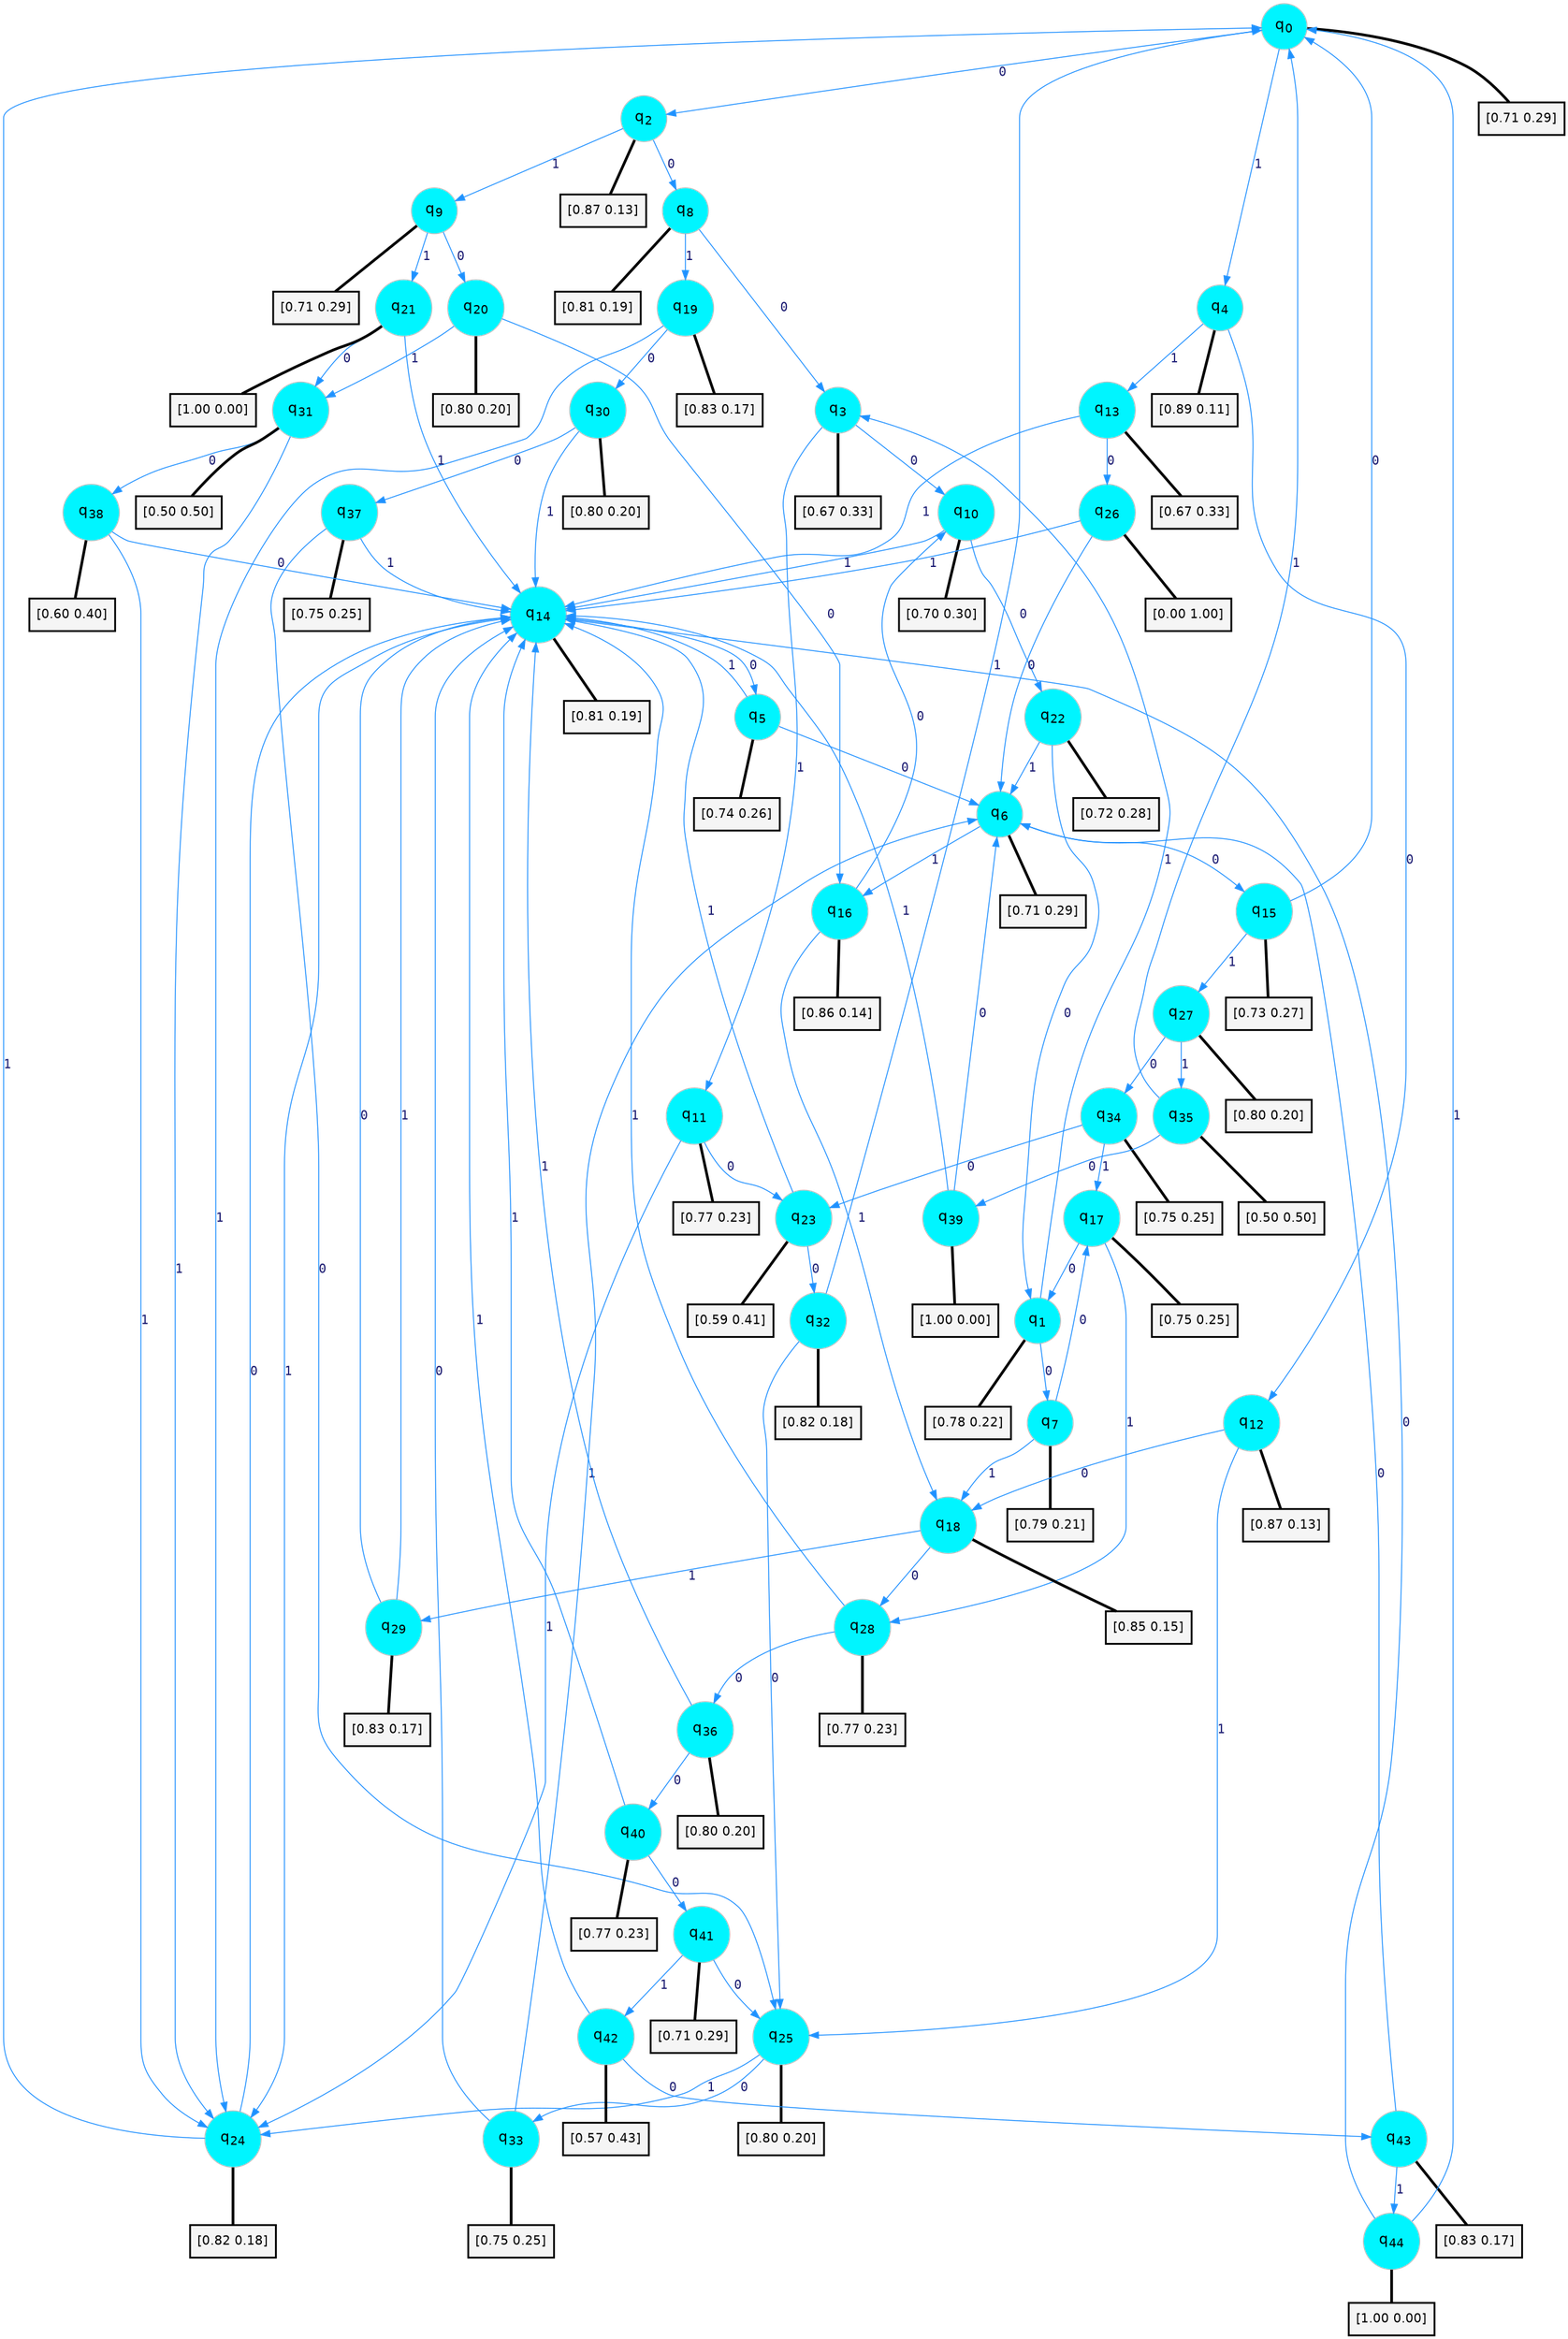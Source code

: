 digraph G {
graph [
bgcolor=transparent, dpi=300, rankdir=TD, size="40,25"];
node [
color=gray, fillcolor=turquoise1, fontcolor=black, fontname=Helvetica, fontsize=16, fontweight=bold, shape=circle, style=filled];
edge [
arrowsize=1, color=dodgerblue1, fontcolor=midnightblue, fontname=courier, fontweight=bold, penwidth=1, style=solid, weight=20];
0[label=<q<SUB>0</SUB>>];
1[label=<q<SUB>1</SUB>>];
2[label=<q<SUB>2</SUB>>];
3[label=<q<SUB>3</SUB>>];
4[label=<q<SUB>4</SUB>>];
5[label=<q<SUB>5</SUB>>];
6[label=<q<SUB>6</SUB>>];
7[label=<q<SUB>7</SUB>>];
8[label=<q<SUB>8</SUB>>];
9[label=<q<SUB>9</SUB>>];
10[label=<q<SUB>10</SUB>>];
11[label=<q<SUB>11</SUB>>];
12[label=<q<SUB>12</SUB>>];
13[label=<q<SUB>13</SUB>>];
14[label=<q<SUB>14</SUB>>];
15[label=<q<SUB>15</SUB>>];
16[label=<q<SUB>16</SUB>>];
17[label=<q<SUB>17</SUB>>];
18[label=<q<SUB>18</SUB>>];
19[label=<q<SUB>19</SUB>>];
20[label=<q<SUB>20</SUB>>];
21[label=<q<SUB>21</SUB>>];
22[label=<q<SUB>22</SUB>>];
23[label=<q<SUB>23</SUB>>];
24[label=<q<SUB>24</SUB>>];
25[label=<q<SUB>25</SUB>>];
26[label=<q<SUB>26</SUB>>];
27[label=<q<SUB>27</SUB>>];
28[label=<q<SUB>28</SUB>>];
29[label=<q<SUB>29</SUB>>];
30[label=<q<SUB>30</SUB>>];
31[label=<q<SUB>31</SUB>>];
32[label=<q<SUB>32</SUB>>];
33[label=<q<SUB>33</SUB>>];
34[label=<q<SUB>34</SUB>>];
35[label=<q<SUB>35</SUB>>];
36[label=<q<SUB>36</SUB>>];
37[label=<q<SUB>37</SUB>>];
38[label=<q<SUB>38</SUB>>];
39[label=<q<SUB>39</SUB>>];
40[label=<q<SUB>40</SUB>>];
41[label=<q<SUB>41</SUB>>];
42[label=<q<SUB>42</SUB>>];
43[label=<q<SUB>43</SUB>>];
44[label=<q<SUB>44</SUB>>];
45[label="[0.71 0.29]", shape=box,fontcolor=black, fontname=Helvetica, fontsize=14, penwidth=2, fillcolor=whitesmoke,color=black];
46[label="[0.78 0.22]", shape=box,fontcolor=black, fontname=Helvetica, fontsize=14, penwidth=2, fillcolor=whitesmoke,color=black];
47[label="[0.87 0.13]", shape=box,fontcolor=black, fontname=Helvetica, fontsize=14, penwidth=2, fillcolor=whitesmoke,color=black];
48[label="[0.67 0.33]", shape=box,fontcolor=black, fontname=Helvetica, fontsize=14, penwidth=2, fillcolor=whitesmoke,color=black];
49[label="[0.89 0.11]", shape=box,fontcolor=black, fontname=Helvetica, fontsize=14, penwidth=2, fillcolor=whitesmoke,color=black];
50[label="[0.74 0.26]", shape=box,fontcolor=black, fontname=Helvetica, fontsize=14, penwidth=2, fillcolor=whitesmoke,color=black];
51[label="[0.71 0.29]", shape=box,fontcolor=black, fontname=Helvetica, fontsize=14, penwidth=2, fillcolor=whitesmoke,color=black];
52[label="[0.79 0.21]", shape=box,fontcolor=black, fontname=Helvetica, fontsize=14, penwidth=2, fillcolor=whitesmoke,color=black];
53[label="[0.81 0.19]", shape=box,fontcolor=black, fontname=Helvetica, fontsize=14, penwidth=2, fillcolor=whitesmoke,color=black];
54[label="[0.71 0.29]", shape=box,fontcolor=black, fontname=Helvetica, fontsize=14, penwidth=2, fillcolor=whitesmoke,color=black];
55[label="[0.70 0.30]", shape=box,fontcolor=black, fontname=Helvetica, fontsize=14, penwidth=2, fillcolor=whitesmoke,color=black];
56[label="[0.77 0.23]", shape=box,fontcolor=black, fontname=Helvetica, fontsize=14, penwidth=2, fillcolor=whitesmoke,color=black];
57[label="[0.87 0.13]", shape=box,fontcolor=black, fontname=Helvetica, fontsize=14, penwidth=2, fillcolor=whitesmoke,color=black];
58[label="[0.67 0.33]", shape=box,fontcolor=black, fontname=Helvetica, fontsize=14, penwidth=2, fillcolor=whitesmoke,color=black];
59[label="[0.81 0.19]", shape=box,fontcolor=black, fontname=Helvetica, fontsize=14, penwidth=2, fillcolor=whitesmoke,color=black];
60[label="[0.73 0.27]", shape=box,fontcolor=black, fontname=Helvetica, fontsize=14, penwidth=2, fillcolor=whitesmoke,color=black];
61[label="[0.86 0.14]", shape=box,fontcolor=black, fontname=Helvetica, fontsize=14, penwidth=2, fillcolor=whitesmoke,color=black];
62[label="[0.75 0.25]", shape=box,fontcolor=black, fontname=Helvetica, fontsize=14, penwidth=2, fillcolor=whitesmoke,color=black];
63[label="[0.85 0.15]", shape=box,fontcolor=black, fontname=Helvetica, fontsize=14, penwidth=2, fillcolor=whitesmoke,color=black];
64[label="[0.83 0.17]", shape=box,fontcolor=black, fontname=Helvetica, fontsize=14, penwidth=2, fillcolor=whitesmoke,color=black];
65[label="[0.80 0.20]", shape=box,fontcolor=black, fontname=Helvetica, fontsize=14, penwidth=2, fillcolor=whitesmoke,color=black];
66[label="[1.00 0.00]", shape=box,fontcolor=black, fontname=Helvetica, fontsize=14, penwidth=2, fillcolor=whitesmoke,color=black];
67[label="[0.72 0.28]", shape=box,fontcolor=black, fontname=Helvetica, fontsize=14, penwidth=2, fillcolor=whitesmoke,color=black];
68[label="[0.59 0.41]", shape=box,fontcolor=black, fontname=Helvetica, fontsize=14, penwidth=2, fillcolor=whitesmoke,color=black];
69[label="[0.82 0.18]", shape=box,fontcolor=black, fontname=Helvetica, fontsize=14, penwidth=2, fillcolor=whitesmoke,color=black];
70[label="[0.80 0.20]", shape=box,fontcolor=black, fontname=Helvetica, fontsize=14, penwidth=2, fillcolor=whitesmoke,color=black];
71[label="[0.00 1.00]", shape=box,fontcolor=black, fontname=Helvetica, fontsize=14, penwidth=2, fillcolor=whitesmoke,color=black];
72[label="[0.80 0.20]", shape=box,fontcolor=black, fontname=Helvetica, fontsize=14, penwidth=2, fillcolor=whitesmoke,color=black];
73[label="[0.77 0.23]", shape=box,fontcolor=black, fontname=Helvetica, fontsize=14, penwidth=2, fillcolor=whitesmoke,color=black];
74[label="[0.83 0.17]", shape=box,fontcolor=black, fontname=Helvetica, fontsize=14, penwidth=2, fillcolor=whitesmoke,color=black];
75[label="[0.80 0.20]", shape=box,fontcolor=black, fontname=Helvetica, fontsize=14, penwidth=2, fillcolor=whitesmoke,color=black];
76[label="[0.50 0.50]", shape=box,fontcolor=black, fontname=Helvetica, fontsize=14, penwidth=2, fillcolor=whitesmoke,color=black];
77[label="[0.82 0.18]", shape=box,fontcolor=black, fontname=Helvetica, fontsize=14, penwidth=2, fillcolor=whitesmoke,color=black];
78[label="[0.75 0.25]", shape=box,fontcolor=black, fontname=Helvetica, fontsize=14, penwidth=2, fillcolor=whitesmoke,color=black];
79[label="[0.75 0.25]", shape=box,fontcolor=black, fontname=Helvetica, fontsize=14, penwidth=2, fillcolor=whitesmoke,color=black];
80[label="[0.50 0.50]", shape=box,fontcolor=black, fontname=Helvetica, fontsize=14, penwidth=2, fillcolor=whitesmoke,color=black];
81[label="[0.80 0.20]", shape=box,fontcolor=black, fontname=Helvetica, fontsize=14, penwidth=2, fillcolor=whitesmoke,color=black];
82[label="[0.75 0.25]", shape=box,fontcolor=black, fontname=Helvetica, fontsize=14, penwidth=2, fillcolor=whitesmoke,color=black];
83[label="[0.60 0.40]", shape=box,fontcolor=black, fontname=Helvetica, fontsize=14, penwidth=2, fillcolor=whitesmoke,color=black];
84[label="[1.00 0.00]", shape=box,fontcolor=black, fontname=Helvetica, fontsize=14, penwidth=2, fillcolor=whitesmoke,color=black];
85[label="[0.77 0.23]", shape=box,fontcolor=black, fontname=Helvetica, fontsize=14, penwidth=2, fillcolor=whitesmoke,color=black];
86[label="[0.71 0.29]", shape=box,fontcolor=black, fontname=Helvetica, fontsize=14, penwidth=2, fillcolor=whitesmoke,color=black];
87[label="[0.57 0.43]", shape=box,fontcolor=black, fontname=Helvetica, fontsize=14, penwidth=2, fillcolor=whitesmoke,color=black];
88[label="[0.83 0.17]", shape=box,fontcolor=black, fontname=Helvetica, fontsize=14, penwidth=2, fillcolor=whitesmoke,color=black];
89[label="[1.00 0.00]", shape=box,fontcolor=black, fontname=Helvetica, fontsize=14, penwidth=2, fillcolor=whitesmoke,color=black];
0->2 [label=0];
0->4 [label=1];
0->45 [arrowhead=none, penwidth=3,color=black];
1->7 [label=0];
1->3 [label=1];
1->46 [arrowhead=none, penwidth=3,color=black];
2->8 [label=0];
2->9 [label=1];
2->47 [arrowhead=none, penwidth=3,color=black];
3->10 [label=0];
3->11 [label=1];
3->48 [arrowhead=none, penwidth=3,color=black];
4->12 [label=0];
4->13 [label=1];
4->49 [arrowhead=none, penwidth=3,color=black];
5->6 [label=0];
5->14 [label=1];
5->50 [arrowhead=none, penwidth=3,color=black];
6->15 [label=0];
6->16 [label=1];
6->51 [arrowhead=none, penwidth=3,color=black];
7->17 [label=0];
7->18 [label=1];
7->52 [arrowhead=none, penwidth=3,color=black];
8->3 [label=0];
8->19 [label=1];
8->53 [arrowhead=none, penwidth=3,color=black];
9->20 [label=0];
9->21 [label=1];
9->54 [arrowhead=none, penwidth=3,color=black];
10->22 [label=0];
10->14 [label=1];
10->55 [arrowhead=none, penwidth=3,color=black];
11->23 [label=0];
11->24 [label=1];
11->56 [arrowhead=none, penwidth=3,color=black];
12->18 [label=0];
12->25 [label=1];
12->57 [arrowhead=none, penwidth=3,color=black];
13->26 [label=0];
13->14 [label=1];
13->58 [arrowhead=none, penwidth=3,color=black];
14->5 [label=0];
14->24 [label=1];
14->59 [arrowhead=none, penwidth=3,color=black];
15->0 [label=0];
15->27 [label=1];
15->60 [arrowhead=none, penwidth=3,color=black];
16->10 [label=0];
16->18 [label=1];
16->61 [arrowhead=none, penwidth=3,color=black];
17->1 [label=0];
17->28 [label=1];
17->62 [arrowhead=none, penwidth=3,color=black];
18->28 [label=0];
18->29 [label=1];
18->63 [arrowhead=none, penwidth=3,color=black];
19->30 [label=0];
19->24 [label=1];
19->64 [arrowhead=none, penwidth=3,color=black];
20->16 [label=0];
20->31 [label=1];
20->65 [arrowhead=none, penwidth=3,color=black];
21->31 [label=0];
21->14 [label=1];
21->66 [arrowhead=none, penwidth=3,color=black];
22->1 [label=0];
22->6 [label=1];
22->67 [arrowhead=none, penwidth=3,color=black];
23->32 [label=0];
23->14 [label=1];
23->68 [arrowhead=none, penwidth=3,color=black];
24->14 [label=0];
24->0 [label=1];
24->69 [arrowhead=none, penwidth=3,color=black];
25->33 [label=0];
25->24 [label=1];
25->70 [arrowhead=none, penwidth=3,color=black];
26->6 [label=0];
26->14 [label=1];
26->71 [arrowhead=none, penwidth=3,color=black];
27->34 [label=0];
27->35 [label=1];
27->72 [arrowhead=none, penwidth=3,color=black];
28->36 [label=0];
28->14 [label=1];
28->73 [arrowhead=none, penwidth=3,color=black];
29->14 [label=0];
29->14 [label=1];
29->74 [arrowhead=none, penwidth=3,color=black];
30->37 [label=0];
30->14 [label=1];
30->75 [arrowhead=none, penwidth=3,color=black];
31->38 [label=0];
31->24 [label=1];
31->76 [arrowhead=none, penwidth=3,color=black];
32->25 [label=0];
32->0 [label=1];
32->77 [arrowhead=none, penwidth=3,color=black];
33->14 [label=0];
33->6 [label=1];
33->78 [arrowhead=none, penwidth=3,color=black];
34->23 [label=0];
34->17 [label=1];
34->79 [arrowhead=none, penwidth=3,color=black];
35->39 [label=0];
35->0 [label=1];
35->80 [arrowhead=none, penwidth=3,color=black];
36->40 [label=0];
36->14 [label=1];
36->81 [arrowhead=none, penwidth=3,color=black];
37->25 [label=0];
37->14 [label=1];
37->82 [arrowhead=none, penwidth=3,color=black];
38->14 [label=0];
38->24 [label=1];
38->83 [arrowhead=none, penwidth=3,color=black];
39->6 [label=0];
39->14 [label=1];
39->84 [arrowhead=none, penwidth=3,color=black];
40->41 [label=0];
40->14 [label=1];
40->85 [arrowhead=none, penwidth=3,color=black];
41->25 [label=0];
41->42 [label=1];
41->86 [arrowhead=none, penwidth=3,color=black];
42->43 [label=0];
42->14 [label=1];
42->87 [arrowhead=none, penwidth=3,color=black];
43->6 [label=0];
43->44 [label=1];
43->88 [arrowhead=none, penwidth=3,color=black];
44->14 [label=0];
44->0 [label=1];
44->89 [arrowhead=none, penwidth=3,color=black];
}
